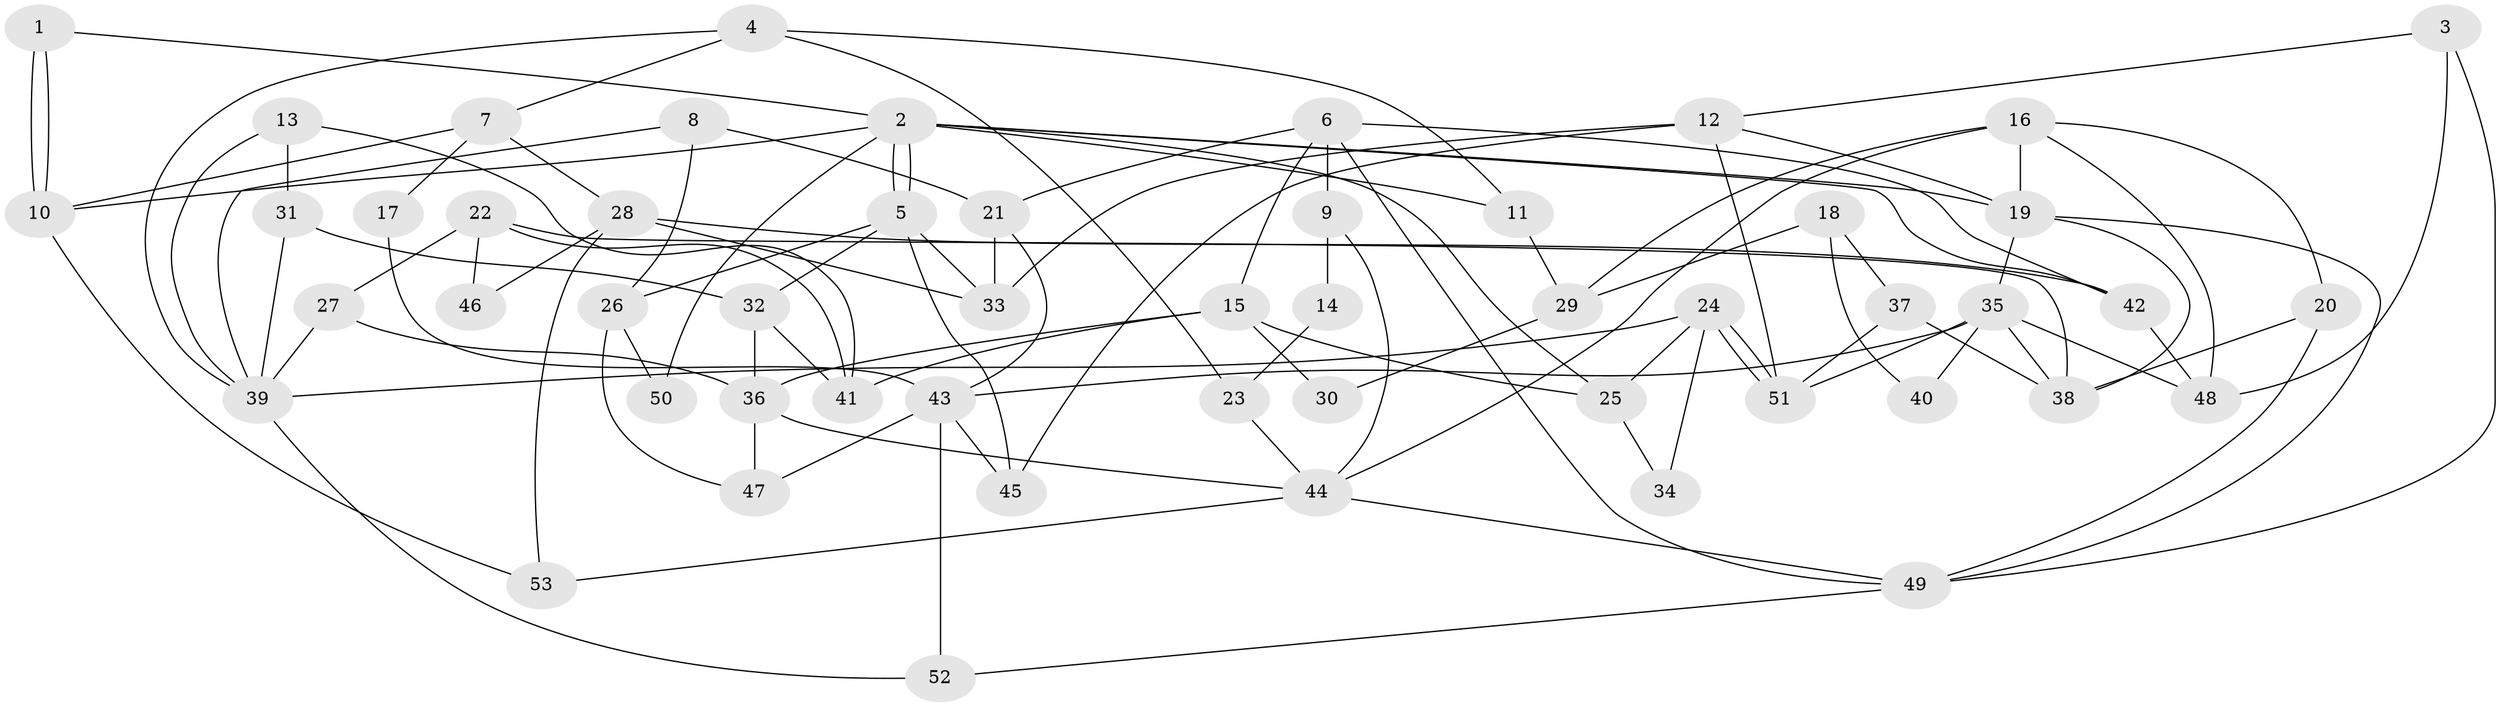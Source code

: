 // coarse degree distribution, {10: 0.125, 9: 0.1875, 4: 0.25, 3: 0.125, 2: 0.125, 6: 0.125, 5: 0.0625}
// Generated by graph-tools (version 1.1) at 2025/18/03/04/25 18:18:37]
// undirected, 53 vertices, 106 edges
graph export_dot {
graph [start="1"]
  node [color=gray90,style=filled];
  1;
  2;
  3;
  4;
  5;
  6;
  7;
  8;
  9;
  10;
  11;
  12;
  13;
  14;
  15;
  16;
  17;
  18;
  19;
  20;
  21;
  22;
  23;
  24;
  25;
  26;
  27;
  28;
  29;
  30;
  31;
  32;
  33;
  34;
  35;
  36;
  37;
  38;
  39;
  40;
  41;
  42;
  43;
  44;
  45;
  46;
  47;
  48;
  49;
  50;
  51;
  52;
  53;
  1 -- 2;
  1 -- 10;
  1 -- 10;
  2 -- 5;
  2 -- 5;
  2 -- 10;
  2 -- 11;
  2 -- 19;
  2 -- 25;
  2 -- 42;
  2 -- 50;
  3 -- 48;
  3 -- 49;
  3 -- 12;
  4 -- 39;
  4 -- 7;
  4 -- 11;
  4 -- 23;
  5 -- 45;
  5 -- 26;
  5 -- 32;
  5 -- 33;
  6 -- 49;
  6 -- 21;
  6 -- 9;
  6 -- 15;
  6 -- 42;
  7 -- 28;
  7 -- 10;
  7 -- 17;
  8 -- 26;
  8 -- 39;
  8 -- 21;
  9 -- 44;
  9 -- 14;
  10 -- 53;
  11 -- 29;
  12 -- 51;
  12 -- 19;
  12 -- 33;
  12 -- 45;
  13 -- 31;
  13 -- 41;
  13 -- 39;
  14 -- 23;
  15 -- 25;
  15 -- 30;
  15 -- 36;
  15 -- 41;
  16 -- 20;
  16 -- 19;
  16 -- 29;
  16 -- 44;
  16 -- 48;
  17 -- 43;
  18 -- 29;
  18 -- 37;
  18 -- 40;
  19 -- 35;
  19 -- 38;
  19 -- 49;
  20 -- 49;
  20 -- 38;
  21 -- 33;
  21 -- 43;
  22 -- 27;
  22 -- 38;
  22 -- 41;
  22 -- 46;
  23 -- 44;
  24 -- 51;
  24 -- 51;
  24 -- 39;
  24 -- 25;
  24 -- 34;
  25 -- 34;
  26 -- 47;
  26 -- 50;
  27 -- 36;
  27 -- 39;
  28 -- 33;
  28 -- 42;
  28 -- 46;
  28 -- 53;
  29 -- 30;
  31 -- 32;
  31 -- 39;
  32 -- 41;
  32 -- 36;
  35 -- 48;
  35 -- 38;
  35 -- 40;
  35 -- 43;
  35 -- 51;
  36 -- 44;
  36 -- 47;
  37 -- 38;
  37 -- 51;
  39 -- 52;
  42 -- 48;
  43 -- 45;
  43 -- 47;
  43 -- 52;
  44 -- 49;
  44 -- 53;
  49 -- 52;
}
